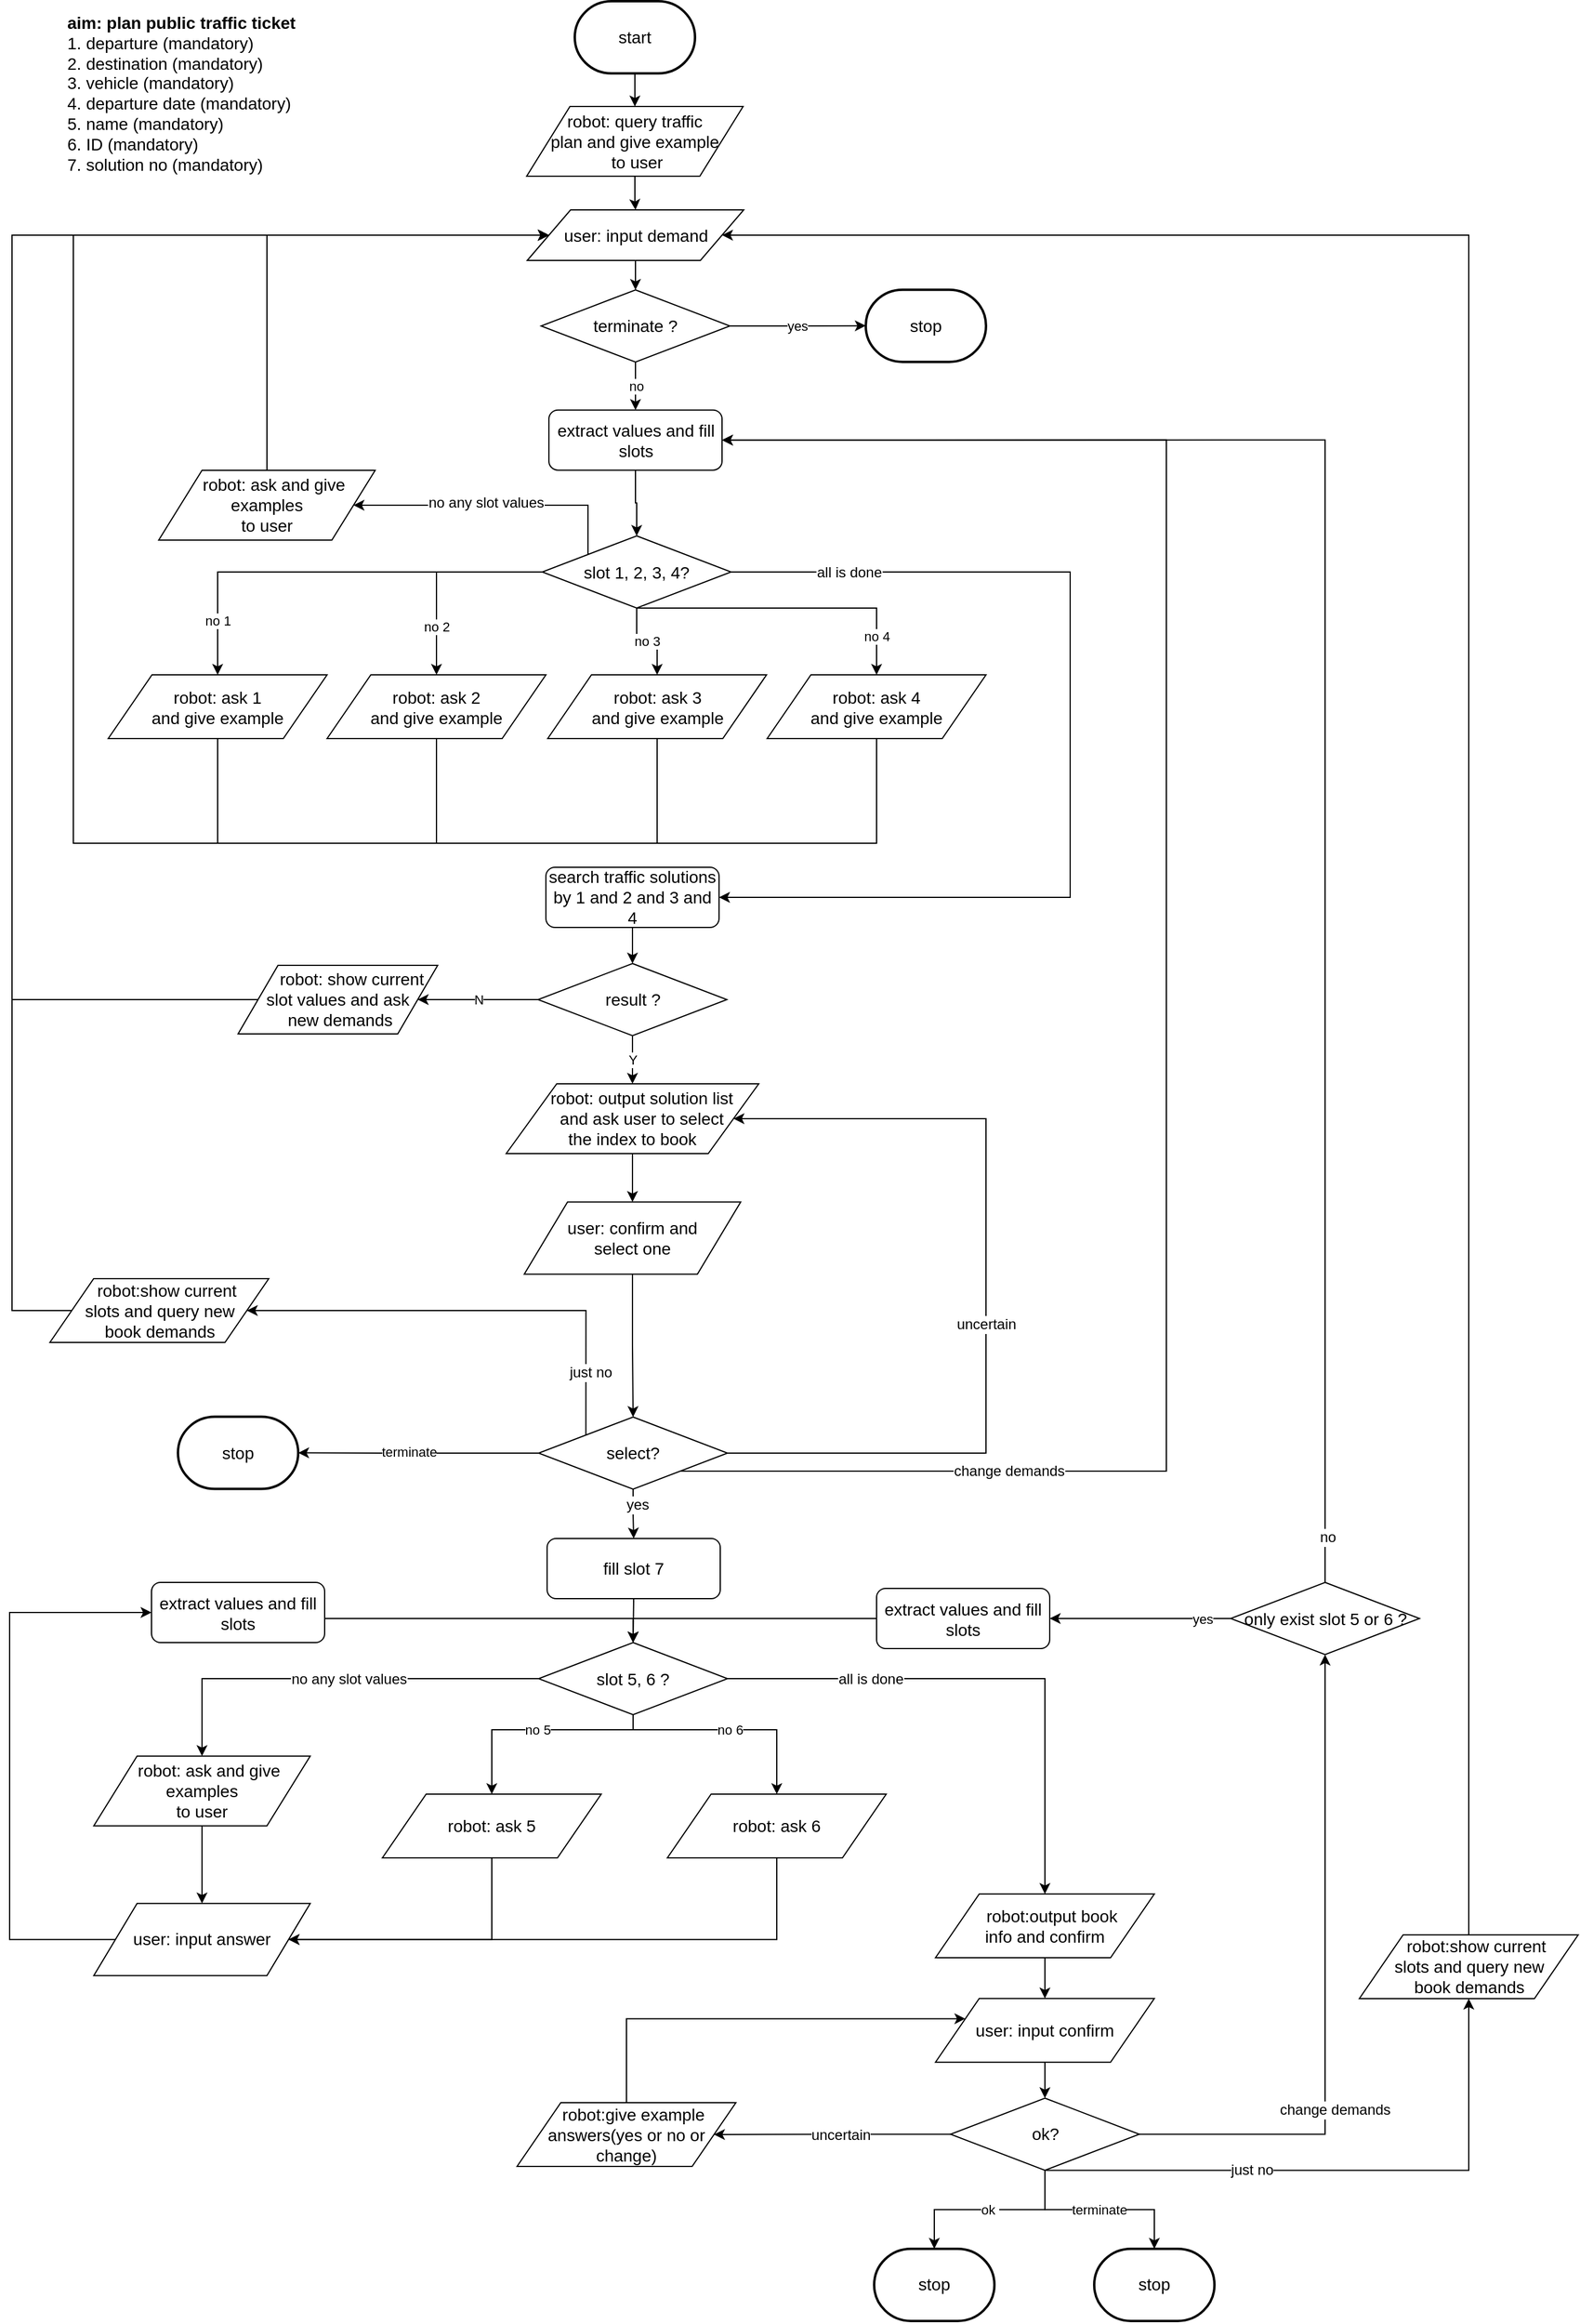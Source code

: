 <mxfile version="12.2.6" type="github" pages="1">
  <diagram id="6r8ebwQPKGLBiBFQONnZ" name="Page-1">
    <mxGraphModel dx="904" dy="1369" grid="1" gridSize="10" guides="1" tooltips="1" connect="1" arrows="1" fold="1" page="1" pageScale="1" pageWidth="1169" pageHeight="827" math="0" shadow="0">
      <root>
        <mxCell id="0"/>
        <mxCell id="1" parent="0"/>
        <mxCell id="vndDen_A82_FgcWnEU_Y-4" value="" style="edgeStyle=orthogonalEdgeStyle;rounded=0;orthogonalLoop=1;jettySize=auto;html=1;" parent="1" source="vndDen_A82_FgcWnEU_Y-1" target="vndDen_A82_FgcWnEU_Y-3" edge="1">
          <mxGeometry relative="1" as="geometry"/>
        </mxCell>
        <mxCell id="vndDen_A82_FgcWnEU_Y-1" value="&lt;span style=&quot;font-size: 14px&quot;&gt;start&lt;/span&gt;" style="strokeWidth=2;html=1;shape=mxgraph.flowchart.terminator;whiteSpace=wrap;" parent="1" vertex="1">
          <mxGeometry x="588" y="-99.981" width="100" height="60" as="geometry"/>
        </mxCell>
        <mxCell id="vndDen_A82_FgcWnEU_Y-2" value="&lt;font style=&quot;font-size: 14px&quot;&gt;&lt;b&gt;aim: plan public traffic ticket&lt;/b&gt;&lt;br&gt;1. departure (mandatory)&lt;br&gt;2. destination (mandatory)&lt;br&gt;3. vehicle (mandatory)&lt;br&gt;4. departure date (mandatory)&lt;br&gt;5. name (mandatory)&lt;br&gt;6. ID (mandatory)&lt;br&gt;7. solution no&amp;nbsp;(mandatory)&lt;br&gt;&lt;br&gt;&lt;/font&gt;" style="text;html=1;strokeColor=none;fillColor=none;align=left;verticalAlign=middle;whiteSpace=wrap;rounded=0;" parent="1" vertex="1">
          <mxGeometry x="164" y="-70" width="270" height="110" as="geometry"/>
        </mxCell>
        <mxCell id="vndDen_A82_FgcWnEU_Y-6" value="" style="edgeStyle=orthogonalEdgeStyle;rounded=0;orthogonalLoop=1;jettySize=auto;html=1;" parent="1" source="vndDen_A82_FgcWnEU_Y-3" target="vndDen_A82_FgcWnEU_Y-5" edge="1">
          <mxGeometry relative="1" as="geometry"/>
        </mxCell>
        <mxCell id="vndDen_A82_FgcWnEU_Y-3" value="&lt;span style=&quot;font-size: 14px ; white-space: normal&quot;&gt;robot: query traffic &lt;br&gt;plan and give example&lt;br&gt;&amp;nbsp;to user&lt;br&gt;&lt;/span&gt;" style="shape=parallelogram;perimeter=parallelogramPerimeter;whiteSpace=wrap;html=1;" parent="1" vertex="1">
          <mxGeometry x="548" y="-12.5" width="180" height="58" as="geometry"/>
        </mxCell>
        <mxCell id="f19TXx5zY4OCxn9IoFhB-2" style="edgeStyle=orthogonalEdgeStyle;rounded=0;orthogonalLoop=1;jettySize=auto;html=1;exitX=0.5;exitY=1;exitDx=0;exitDy=0;entryX=0.5;entryY=0;entryDx=0;entryDy=0;" parent="1" source="vndDen_A82_FgcWnEU_Y-5" target="f19TXx5zY4OCxn9IoFhB-1" edge="1">
          <mxGeometry relative="1" as="geometry"/>
        </mxCell>
        <mxCell id="vndDen_A82_FgcWnEU_Y-5" value="&lt;span style=&quot;font-size: 14px ; white-space: normal&quot;&gt;user: input demand&lt;/span&gt;" style="shape=parallelogram;perimeter=parallelogramPerimeter;whiteSpace=wrap;html=1;" parent="1" vertex="1">
          <mxGeometry x="548.5" y="73.5" width="180" height="42" as="geometry"/>
        </mxCell>
        <mxCell id="vndDen_A82_FgcWnEU_Y-10" value="no 1" style="edgeStyle=orthogonalEdgeStyle;rounded=0;orthogonalLoop=1;jettySize=auto;html=1;" parent="1" source="vndDen_A82_FgcWnEU_Y-7" target="vndDen_A82_FgcWnEU_Y-9" edge="1">
          <mxGeometry x="0.745" relative="1" as="geometry">
            <mxPoint as="offset"/>
          </mxGeometry>
        </mxCell>
        <mxCell id="f19TXx5zY4OCxn9IoFhB-6" value="no 2" style="edgeStyle=orthogonalEdgeStyle;rounded=0;orthogonalLoop=1;jettySize=auto;html=1;exitX=0;exitY=0.5;exitDx=0;exitDy=0;" parent="1" source="vndDen_A82_FgcWnEU_Y-7" target="vndDen_A82_FgcWnEU_Y-17" edge="1">
          <mxGeometry x="0.539" relative="1" as="geometry">
            <mxPoint as="offset"/>
          </mxGeometry>
        </mxCell>
        <mxCell id="f19TXx5zY4OCxn9IoFhB-7" value="no 3" style="edgeStyle=orthogonalEdgeStyle;rounded=0;orthogonalLoop=1;jettySize=auto;html=1;exitX=0.5;exitY=1;exitDx=0;exitDy=0;" parent="1" source="vndDen_A82_FgcWnEU_Y-7" target="vndDen_A82_FgcWnEU_Y-24" edge="1">
          <mxGeometry relative="1" as="geometry"/>
        </mxCell>
        <mxCell id="f19TXx5zY4OCxn9IoFhB-8" value="no 4" style="edgeStyle=orthogonalEdgeStyle;rounded=0;orthogonalLoop=1;jettySize=auto;html=1;exitX=0.5;exitY=1;exitDx=0;exitDy=0;entryX=0.5;entryY=0;entryDx=0;entryDy=0;" parent="1" source="vndDen_A82_FgcWnEU_Y-7" target="vndDen_A82_FgcWnEU_Y-29" edge="1">
          <mxGeometry x="0.747" relative="1" as="geometry">
            <Array as="points">
              <mxPoint x="839" y="404"/>
            </Array>
            <mxPoint as="offset"/>
          </mxGeometry>
        </mxCell>
        <mxCell id="f19TXx5zY4OCxn9IoFhB-14" style="edgeStyle=orthogonalEdgeStyle;rounded=0;orthogonalLoop=1;jettySize=auto;html=1;exitX=0;exitY=0;exitDx=0;exitDy=0;entryX=1;entryY=0.5;entryDx=0;entryDy=0;" parent="1" source="vndDen_A82_FgcWnEU_Y-7" target="f19TXx5zY4OCxn9IoFhB-13" edge="1">
          <mxGeometry relative="1" as="geometry">
            <Array as="points">
              <mxPoint x="599" y="319"/>
            </Array>
          </mxGeometry>
        </mxCell>
        <mxCell id="f19TXx5zY4OCxn9IoFhB-15" value="no any slot values" style="text;html=1;resizable=0;points=[];align=center;verticalAlign=middle;labelBackgroundColor=#ffffff;" parent="f19TXx5zY4OCxn9IoFhB-14" vertex="1" connectable="0">
          <mxGeometry x="0.077" y="-2" relative="1" as="geometry">
            <mxPoint as="offset"/>
          </mxGeometry>
        </mxCell>
        <mxCell id="f19TXx5zY4OCxn9IoFhB-17" style="edgeStyle=orthogonalEdgeStyle;rounded=0;orthogonalLoop=1;jettySize=auto;html=1;exitX=1;exitY=0.5;exitDx=0;exitDy=0;entryX=1;entryY=0.5;entryDx=0;entryDy=0;" parent="1" source="vndDen_A82_FgcWnEU_Y-7" target="n2Iilo3OYamWraCBPrWy-1" edge="1">
          <mxGeometry relative="1" as="geometry">
            <Array as="points">
              <mxPoint x="1000" y="375"/>
              <mxPoint x="1000" y="645"/>
            </Array>
            <mxPoint x="550" y="690" as="targetPoint"/>
          </mxGeometry>
        </mxCell>
        <mxCell id="f19TXx5zY4OCxn9IoFhB-18" value="all is done" style="text;html=1;resizable=0;points=[];align=center;verticalAlign=middle;labelBackgroundColor=#ffffff;" parent="f19TXx5zY4OCxn9IoFhB-17" vertex="1" connectable="0">
          <mxGeometry x="-0.768" relative="1" as="geometry">
            <mxPoint as="offset"/>
          </mxGeometry>
        </mxCell>
        <mxCell id="vndDen_A82_FgcWnEU_Y-7" value="&lt;font style=&quot;font-size: 14px&quot;&gt;slot 1, 2, 3, 4?&lt;br&gt;&lt;/font&gt;" style="rhombus;whiteSpace=wrap;html=1;" parent="1" vertex="1">
          <mxGeometry x="561" y="344.5" width="157" height="60" as="geometry"/>
        </mxCell>
        <mxCell id="f19TXx5zY4OCxn9IoFhB-10" style="edgeStyle=orthogonalEdgeStyle;rounded=0;orthogonalLoop=1;jettySize=auto;html=1;exitX=0.5;exitY=1;exitDx=0;exitDy=0;entryX=0;entryY=0.5;entryDx=0;entryDy=0;" parent="1" source="vndDen_A82_FgcWnEU_Y-9" target="vndDen_A82_FgcWnEU_Y-5" edge="1">
          <mxGeometry relative="1" as="geometry">
            <Array as="points">
              <mxPoint x="291" y="600"/>
              <mxPoint x="171" y="600"/>
              <mxPoint x="171" y="95"/>
            </Array>
          </mxGeometry>
        </mxCell>
        <mxCell id="vndDen_A82_FgcWnEU_Y-9" value="&lt;font style=&quot;font-size: 14px&quot;&gt;robot: ask 1&lt;br&gt;and give example&lt;br&gt;&lt;/font&gt;" style="shape=parallelogram;perimeter=parallelogramPerimeter;whiteSpace=wrap;html=1;" parent="1" vertex="1">
          <mxGeometry x="200" y="460" width="182" height="53" as="geometry"/>
        </mxCell>
        <mxCell id="f19TXx5zY4OCxn9IoFhB-11" style="edgeStyle=orthogonalEdgeStyle;rounded=0;orthogonalLoop=1;jettySize=auto;html=1;exitX=0.5;exitY=1;exitDx=0;exitDy=0;entryX=0;entryY=0.5;entryDx=0;entryDy=0;" parent="1" source="vndDen_A82_FgcWnEU_Y-17" target="vndDen_A82_FgcWnEU_Y-5" edge="1">
          <mxGeometry relative="1" as="geometry">
            <Array as="points">
              <mxPoint x="473" y="600"/>
              <mxPoint x="171" y="600"/>
              <mxPoint x="171" y="95"/>
            </Array>
          </mxGeometry>
        </mxCell>
        <mxCell id="vndDen_A82_FgcWnEU_Y-17" value="&lt;font style=&quot;font-size: 14px&quot;&gt;robot: ask 2&lt;br&gt;and give example&lt;br&gt;&lt;/font&gt;" style="shape=parallelogram;perimeter=parallelogramPerimeter;whiteSpace=wrap;html=1;" parent="1" vertex="1">
          <mxGeometry x="382" y="460" width="182" height="53" as="geometry"/>
        </mxCell>
        <mxCell id="f19TXx5zY4OCxn9IoFhB-12" style="edgeStyle=orthogonalEdgeStyle;rounded=0;orthogonalLoop=1;jettySize=auto;html=1;exitX=0.5;exitY=1;exitDx=0;exitDy=0;entryX=0;entryY=0.5;entryDx=0;entryDy=0;" parent="1" source="vndDen_A82_FgcWnEU_Y-24" target="vndDen_A82_FgcWnEU_Y-5" edge="1">
          <mxGeometry relative="1" as="geometry">
            <Array as="points">
              <mxPoint x="656" y="600"/>
              <mxPoint x="171" y="600"/>
              <mxPoint x="171" y="95"/>
            </Array>
          </mxGeometry>
        </mxCell>
        <mxCell id="vndDen_A82_FgcWnEU_Y-24" value="&lt;font style=&quot;font-size: 14px&quot;&gt;robot: ask 3&lt;br&gt;and give example&lt;br&gt;&lt;/font&gt;" style="shape=parallelogram;perimeter=parallelogramPerimeter;whiteSpace=wrap;html=1;" parent="1" vertex="1">
          <mxGeometry x="565.5" y="460" width="182" height="53" as="geometry"/>
        </mxCell>
        <mxCell id="f19TXx5zY4OCxn9IoFhB-9" style="edgeStyle=orthogonalEdgeStyle;rounded=0;orthogonalLoop=1;jettySize=auto;html=1;exitX=0.5;exitY=1;exitDx=0;exitDy=0;entryX=0;entryY=0.5;entryDx=0;entryDy=0;" parent="1" source="vndDen_A82_FgcWnEU_Y-29" target="vndDen_A82_FgcWnEU_Y-5" edge="1">
          <mxGeometry relative="1" as="geometry">
            <mxPoint x="540" y="600" as="targetPoint"/>
            <Array as="points">
              <mxPoint x="839" y="600"/>
              <mxPoint x="171" y="600"/>
              <mxPoint x="171" y="95"/>
            </Array>
          </mxGeometry>
        </mxCell>
        <mxCell id="vndDen_A82_FgcWnEU_Y-29" value="&lt;font style=&quot;font-size: 14px&quot;&gt;robot: ask 4&lt;br&gt;and give example&lt;br&gt;&lt;/font&gt;" style="shape=parallelogram;perimeter=parallelogramPerimeter;whiteSpace=wrap;html=1;" parent="1" vertex="1">
          <mxGeometry x="748" y="460" width="182" height="53" as="geometry"/>
        </mxCell>
        <mxCell id="vndDen_A82_FgcWnEU_Y-39" value="" style="edgeStyle=orthogonalEdgeStyle;rounded=0;orthogonalLoop=1;jettySize=auto;html=1;" parent="1" source="vndDen_A82_FgcWnEU_Y-32" target="vndDen_A82_FgcWnEU_Y-37" edge="1">
          <mxGeometry relative="1" as="geometry"/>
        </mxCell>
        <mxCell id="vndDen_A82_FgcWnEU_Y-32" value="&lt;span style=&quot;font-size: 14px ; white-space: normal&quot;&gt;&amp;nbsp; &amp;nbsp; &amp;nbsp;robot:&amp;nbsp;&lt;/span&gt;&lt;span style=&quot;font-size: 14px&quot;&gt;output solution list&amp;nbsp;&lt;/span&gt;&lt;br style=&quot;font-size: 14px&quot;&gt;&lt;span style=&quot;font-size: 14px&quot;&gt;&amp;nbsp; &amp;nbsp; and ask user to&lt;/span&gt;&lt;span style=&quot;font-size: 14px ; white-space: normal&quot;&gt;&amp;nbsp;select &lt;br&gt;the index to book&lt;br&gt;&lt;/span&gt;" style="shape=parallelogram;perimeter=parallelogramPerimeter;whiteSpace=wrap;html=1;" parent="1" vertex="1">
          <mxGeometry x="531" y="800" width="210" height="58" as="geometry"/>
        </mxCell>
        <mxCell id="vndDen_A82_FgcWnEU_Y-41" value="" style="edgeStyle=orthogonalEdgeStyle;rounded=0;orthogonalLoop=1;jettySize=auto;html=1;" parent="1" source="vndDen_A82_FgcWnEU_Y-37" target="vndDen_A82_FgcWnEU_Y-40" edge="1">
          <mxGeometry relative="1" as="geometry"/>
        </mxCell>
        <mxCell id="vndDen_A82_FgcWnEU_Y-37" value="&lt;span style=&quot;font-size: 14px ; white-space: normal&quot;&gt;user: confirm and &lt;br&gt;select one&lt;/span&gt;" style="shape=parallelogram;perimeter=parallelogramPerimeter;whiteSpace=wrap;html=1;" parent="1" vertex="1">
          <mxGeometry x="546" y="898.235" width="180" height="60" as="geometry"/>
        </mxCell>
        <mxCell id="vndDen_A82_FgcWnEU_Y-44" value="" style="edgeStyle=orthogonalEdgeStyle;rounded=0;orthogonalLoop=1;jettySize=auto;html=1;" parent="1" source="vndDen_A82_FgcWnEU_Y-40" target="ZlfuMa2-yeJI-Y9UWcC_-1" edge="1">
          <mxGeometry relative="1" as="geometry"/>
        </mxCell>
        <mxCell id="f19TXx5zY4OCxn9IoFhB-20" style="edgeStyle=orthogonalEdgeStyle;rounded=0;orthogonalLoop=1;jettySize=auto;html=1;exitX=0.955;exitY=0.5;exitDx=0;exitDy=0;entryX=1;entryY=0.5;entryDx=0;entryDy=0;exitPerimeter=0;" parent="1" source="vndDen_A82_FgcWnEU_Y-40" target="vndDen_A82_FgcWnEU_Y-32" edge="1">
          <mxGeometry relative="1" as="geometry">
            <mxPoint x="908.941" y="954.529" as="targetPoint"/>
            <Array as="points">
              <mxPoint x="930" y="1107"/>
              <mxPoint x="930" y="829"/>
            </Array>
          </mxGeometry>
        </mxCell>
        <mxCell id="f19TXx5zY4OCxn9IoFhB-21" value="uncertain" style="text;html=1;resizable=0;points=[];align=center;verticalAlign=middle;labelBackgroundColor=#ffffff;" parent="f19TXx5zY4OCxn9IoFhB-20" vertex="1" connectable="0">
          <mxGeometry x="-0.338" relative="1" as="geometry">
            <mxPoint y="-94.5" as="offset"/>
          </mxGeometry>
        </mxCell>
        <mxCell id="vndDen_A82_FgcWnEU_Y-40" value="&lt;font style=&quot;font-size: 14px&quot;&gt;select?&lt;br&gt;&lt;/font&gt;" style="rhombus;whiteSpace=wrap;html=1;" parent="1" vertex="1">
          <mxGeometry x="558" y="1077" width="157" height="60" as="geometry"/>
        </mxCell>
        <mxCell id="f19TXx5zY4OCxn9IoFhB-35" style="edgeStyle=orthogonalEdgeStyle;rounded=0;orthogonalLoop=1;jettySize=auto;html=1;exitX=0.5;exitY=1;exitDx=0;exitDy=0;entryX=1;entryY=0.5;entryDx=0;entryDy=0;" parent="1" source="vndDen_A82_FgcWnEU_Y-42" target="vndDen_A82_FgcWnEU_Y-50" edge="1">
          <mxGeometry relative="1" as="geometry">
            <Array as="points">
              <mxPoint x="519" y="1512"/>
            </Array>
          </mxGeometry>
        </mxCell>
        <mxCell id="vndDen_A82_FgcWnEU_Y-42" value="&lt;font style=&quot;font-size: 14px&quot;&gt;robot: ask 5&lt;/font&gt;" style="shape=parallelogram;perimeter=parallelogramPerimeter;whiteSpace=wrap;html=1;" parent="1" vertex="1">
          <mxGeometry x="428" y="1390.5" width="182" height="53" as="geometry"/>
        </mxCell>
        <mxCell id="vndDen_A82_FgcWnEU_Y-45" value="no 5" style="edgeStyle=orthogonalEdgeStyle;rounded=0;orthogonalLoop=1;jettySize=auto;html=1;exitX=0.5;exitY=1;exitDx=0;exitDy=0;entryX=0.5;entryY=0;entryDx=0;entryDy=0;" parent="1" source="vndDen_A82_FgcWnEU_Y-43" target="vndDen_A82_FgcWnEU_Y-42" edge="1">
          <mxGeometry relative="1" as="geometry">
            <Array as="points">
              <mxPoint x="636" y="1337"/>
              <mxPoint x="519" y="1337"/>
            </Array>
          </mxGeometry>
        </mxCell>
        <mxCell id="f19TXx5zY4OCxn9IoFhB-37" style="edgeStyle=orthogonalEdgeStyle;rounded=0;orthogonalLoop=1;jettySize=auto;html=1;exitX=0;exitY=0.5;exitDx=0;exitDy=0;entryX=0.5;entryY=0;entryDx=0;entryDy=0;" parent="1" source="vndDen_A82_FgcWnEU_Y-43" target="f19TXx5zY4OCxn9IoFhB-36" edge="1">
          <mxGeometry relative="1" as="geometry"/>
        </mxCell>
        <mxCell id="f19TXx5zY4OCxn9IoFhB-39" value="no any slot values" style="text;html=1;resizable=0;points=[];align=center;verticalAlign=middle;labelBackgroundColor=#ffffff;" parent="f19TXx5zY4OCxn9IoFhB-37" vertex="1" connectable="0">
          <mxGeometry x="-0.083" relative="1" as="geometry">
            <mxPoint as="offset"/>
          </mxGeometry>
        </mxCell>
        <mxCell id="f19TXx5zY4OCxn9IoFhB-41" style="edgeStyle=orthogonalEdgeStyle;rounded=0;orthogonalLoop=1;jettySize=auto;html=1;exitX=1;exitY=0.5;exitDx=0;exitDy=0;entryX=0.5;entryY=0;entryDx=0;entryDy=0;" parent="1" source="vndDen_A82_FgcWnEU_Y-43" target="vndDen_A82_FgcWnEU_Y-54" edge="1">
          <mxGeometry relative="1" as="geometry">
            <mxPoint x="978.714" y="1391.143" as="targetPoint"/>
          </mxGeometry>
        </mxCell>
        <mxCell id="f19TXx5zY4OCxn9IoFhB-42" value="all is done" style="text;html=1;resizable=0;points=[];align=center;verticalAlign=middle;labelBackgroundColor=#ffffff;" parent="f19TXx5zY4OCxn9IoFhB-41" vertex="1" connectable="0">
          <mxGeometry x="-0.464" relative="1" as="geometry">
            <mxPoint as="offset"/>
          </mxGeometry>
        </mxCell>
        <mxCell id="vndDen_A82_FgcWnEU_Y-43" value="&lt;font style=&quot;font-size: 14px&quot;&gt;slot 5, 6 ?&lt;br&gt;&lt;/font&gt;" style="rhombus;whiteSpace=wrap;html=1;" parent="1" vertex="1">
          <mxGeometry x="558" y="1264.5" width="157" height="60" as="geometry"/>
        </mxCell>
        <mxCell id="vndDen_A82_FgcWnEU_Y-49" value="no 6" style="edgeStyle=orthogonalEdgeStyle;rounded=0;orthogonalLoop=1;jettySize=auto;html=1;exitX=0.5;exitY=1;exitDx=0;exitDy=0;entryX=0.5;entryY=0;entryDx=0;entryDy=0;" parent="1" source="vndDen_A82_FgcWnEU_Y-43" target="vndDen_A82_FgcWnEU_Y-48" edge="1">
          <mxGeometry relative="1" as="geometry">
            <mxPoint x="559.308" y="1411" as="sourcePoint"/>
            <Array as="points">
              <mxPoint x="636" y="1324"/>
              <mxPoint x="636" y="1337"/>
              <mxPoint x="756" y="1337"/>
            </Array>
          </mxGeometry>
        </mxCell>
        <mxCell id="f19TXx5zY4OCxn9IoFhB-34" style="edgeStyle=orthogonalEdgeStyle;rounded=0;orthogonalLoop=1;jettySize=auto;html=1;exitX=0.5;exitY=1;exitDx=0;exitDy=0;entryX=1;entryY=0.5;entryDx=0;entryDy=0;" parent="1" source="vndDen_A82_FgcWnEU_Y-48" target="vndDen_A82_FgcWnEU_Y-50" edge="1">
          <mxGeometry relative="1" as="geometry">
            <Array as="points">
              <mxPoint x="756" y="1512"/>
            </Array>
          </mxGeometry>
        </mxCell>
        <mxCell id="vndDen_A82_FgcWnEU_Y-48" value="&lt;font style=&quot;font-size: 14px&quot;&gt;robot: ask 6&lt;/font&gt;" style="shape=parallelogram;perimeter=parallelogramPerimeter;whiteSpace=wrap;html=1;" parent="1" vertex="1">
          <mxGeometry x="665" y="1390.5" width="182" height="53" as="geometry"/>
        </mxCell>
        <mxCell id="vndDen_A82_FgcWnEU_Y-53" style="edgeStyle=orthogonalEdgeStyle;rounded=0;orthogonalLoop=1;jettySize=auto;html=1;exitX=0;exitY=0.5;exitDx=0;exitDy=0;entryX=0.5;entryY=0;entryDx=0;entryDy=0;" parent="1" source="vndDen_A82_FgcWnEU_Y-84" target="vndDen_A82_FgcWnEU_Y-43" edge="1">
          <mxGeometry relative="1" as="geometry">
            <Array as="points">
              <mxPoint x="636" y="1244.5"/>
            </Array>
          </mxGeometry>
        </mxCell>
        <mxCell id="vndDen_A82_FgcWnEU_Y-50" value="&lt;span style=&quot;font-size: 14px ; white-space: normal&quot;&gt;user: input answer&lt;/span&gt;" style="shape=parallelogram;perimeter=parallelogramPerimeter;whiteSpace=wrap;html=1;" parent="1" vertex="1">
          <mxGeometry x="188" y="1481.371" width="180" height="60" as="geometry"/>
        </mxCell>
        <mxCell id="vndDen_A82_FgcWnEU_Y-57" value="" style="edgeStyle=orthogonalEdgeStyle;rounded=0;orthogonalLoop=1;jettySize=auto;html=1;" parent="1" source="vndDen_A82_FgcWnEU_Y-54" target="vndDen_A82_FgcWnEU_Y-56" edge="1">
          <mxGeometry relative="1" as="geometry"/>
        </mxCell>
        <mxCell id="vndDen_A82_FgcWnEU_Y-54" value="&lt;span style=&quot;font-size: 14px&quot;&gt;&amp;nbsp; &amp;nbsp;robot:output book&lt;br&gt;info and confirm&lt;/span&gt;" style="shape=parallelogram;perimeter=parallelogramPerimeter;whiteSpace=wrap;html=1;" parent="1" vertex="1">
          <mxGeometry x="888" y="1473.486" width="182" height="53" as="geometry"/>
        </mxCell>
        <mxCell id="vndDen_A82_FgcWnEU_Y-59" value="" style="edgeStyle=orthogonalEdgeStyle;rounded=0;orthogonalLoop=1;jettySize=auto;html=1;" parent="1" source="vndDen_A82_FgcWnEU_Y-56" target="vndDen_A82_FgcWnEU_Y-58" edge="1">
          <mxGeometry relative="1" as="geometry"/>
        </mxCell>
        <mxCell id="vndDen_A82_FgcWnEU_Y-56" value="&lt;span style=&quot;font-size: 14px&quot;&gt;user: input confirm&lt;/span&gt;" style="shape=parallelogram;perimeter=parallelogramPerimeter;whiteSpace=wrap;html=1;" parent="1" vertex="1">
          <mxGeometry x="888" y="1560.371" width="182" height="53" as="geometry"/>
        </mxCell>
        <mxCell id="vndDen_A82_FgcWnEU_Y-61" value="ok&amp;nbsp;" style="edgeStyle=orthogonalEdgeStyle;rounded=0;orthogonalLoop=1;jettySize=auto;html=1;" parent="1" source="vndDen_A82_FgcWnEU_Y-58" target="vndDen_A82_FgcWnEU_Y-60" edge="1">
          <mxGeometry relative="1" as="geometry"/>
        </mxCell>
        <mxCell id="vndDen_A82_FgcWnEU_Y-74" style="edgeStyle=orthogonalEdgeStyle;rounded=0;orthogonalLoop=1;jettySize=auto;html=1;exitX=0.5;exitY=1;exitDx=0;exitDy=0;entryX=0.5;entryY=1;entryDx=0;entryDy=0;" parent="1" source="vndDen_A82_FgcWnEU_Y-58" target="n2Iilo3OYamWraCBPrWy-5" edge="1">
          <mxGeometry relative="1" as="geometry">
            <Array as="points">
              <mxPoint x="1331.5" y="1703"/>
            </Array>
          </mxGeometry>
        </mxCell>
        <mxCell id="vndDen_A82_FgcWnEU_Y-77" value="just no" style="text;html=1;resizable=0;points=[];align=center;verticalAlign=middle;labelBackgroundColor=#ffffff;" parent="vndDen_A82_FgcWnEU_Y-74" vertex="1" connectable="0">
          <mxGeometry x="-0.843" y="-4" relative="1" as="geometry">
            <mxPoint x="133" y="-4" as="offset"/>
          </mxGeometry>
        </mxCell>
        <mxCell id="vndDen_A82_FgcWnEU_Y-75" style="edgeStyle=orthogonalEdgeStyle;rounded=0;orthogonalLoop=1;jettySize=auto;html=1;exitX=1;exitY=0.5;exitDx=0;exitDy=0;entryX=0.5;entryY=1;entryDx=0;entryDy=0;" parent="1" source="vndDen_A82_FgcWnEU_Y-58" target="8qUp4hz3IpJ9676Ca-v3-3" edge="1">
          <mxGeometry relative="1" as="geometry">
            <Array as="points">
              <mxPoint x="1212" y="1673"/>
            </Array>
            <mxPoint x="1212.471" y="1391" as="targetPoint"/>
          </mxGeometry>
        </mxCell>
        <mxCell id="vndDen_A82_FgcWnEU_Y-76" value="change demands" style="text;html=1;resizable=0;points=[];align=center;verticalAlign=middle;labelBackgroundColor=#ffffff;" parent="vndDen_A82_FgcWnEU_Y-75" vertex="1" connectable="0">
          <mxGeometry x="-0.874" y="4" relative="1" as="geometry">
            <mxPoint x="127.5" y="-16" as="offset"/>
          </mxGeometry>
        </mxCell>
        <mxCell id="f19TXx5zY4OCxn9IoFhB-44" value="terminate" style="edgeStyle=orthogonalEdgeStyle;rounded=0;orthogonalLoop=1;jettySize=auto;html=1;exitX=0.5;exitY=1;exitDx=0;exitDy=0;entryX=0.5;entryY=0;entryDx=0;entryDy=0;entryPerimeter=0;" parent="1" source="vndDen_A82_FgcWnEU_Y-58" target="f19TXx5zY4OCxn9IoFhB-43" edge="1">
          <mxGeometry relative="1" as="geometry"/>
        </mxCell>
        <mxCell id="f19TXx5zY4OCxn9IoFhB-46" style="edgeStyle=orthogonalEdgeStyle;rounded=0;orthogonalLoop=1;jettySize=auto;html=1;exitX=0;exitY=0.5;exitDx=0;exitDy=0;entryX=1;entryY=0.5;entryDx=0;entryDy=0;" parent="1" source="vndDen_A82_FgcWnEU_Y-58" target="f19TXx5zY4OCxn9IoFhB-45" edge="1">
          <mxGeometry relative="1" as="geometry"/>
        </mxCell>
        <mxCell id="f19TXx5zY4OCxn9IoFhB-48" value="uncertain" style="text;html=1;resizable=0;points=[];align=center;verticalAlign=middle;labelBackgroundColor=#ffffff;" parent="f19TXx5zY4OCxn9IoFhB-46" vertex="1" connectable="0">
          <mxGeometry x="0.175" y="1" relative="1" as="geometry">
            <mxPoint x="23" y="-1" as="offset"/>
          </mxGeometry>
        </mxCell>
        <mxCell id="vndDen_A82_FgcWnEU_Y-58" value="&lt;font style=&quot;font-size: 14px&quot;&gt;ok?&lt;br&gt;&lt;/font&gt;" style="rhombus;whiteSpace=wrap;html=1;" parent="1" vertex="1">
          <mxGeometry x="900.5" y="1643.229" width="157" height="60" as="geometry"/>
        </mxCell>
        <mxCell id="vndDen_A82_FgcWnEU_Y-60" value="&lt;font style=&quot;font-size: 14px&quot;&gt;stop&lt;/font&gt;" style="strokeWidth=2;html=1;shape=mxgraph.flowchart.terminator;whiteSpace=wrap;" parent="1" vertex="1">
          <mxGeometry x="837" y="1768.486" width="100" height="60" as="geometry"/>
        </mxCell>
        <mxCell id="vndDen_A82_FgcWnEU_Y-70" style="edgeStyle=orthogonalEdgeStyle;rounded=0;orthogonalLoop=1;jettySize=auto;html=1;entryX=1;entryY=0.5;entryDx=0;entryDy=0;exitX=1;exitY=1;exitDx=0;exitDy=0;" parent="1" source="vndDen_A82_FgcWnEU_Y-40" target="vndDen_A82_FgcWnEU_Y-86" edge="1">
          <mxGeometry relative="1" as="geometry">
            <mxPoint x="62.571" y="958.286" as="sourcePoint"/>
            <Array as="points">
              <mxPoint x="1080" y="1122"/>
              <mxPoint x="1080" y="265"/>
            </Array>
          </mxGeometry>
        </mxCell>
        <mxCell id="vndDen_A82_FgcWnEU_Y-71" value="change demands" style="text;html=1;resizable=0;points=[];align=center;verticalAlign=middle;labelBackgroundColor=#ffffff;" parent="vndDen_A82_FgcWnEU_Y-70" vertex="1" connectable="0">
          <mxGeometry x="-0.951" relative="1" as="geometry">
            <mxPoint x="232.5" as="offset"/>
          </mxGeometry>
        </mxCell>
        <mxCell id="n2Iilo3OYamWraCBPrWy-10" value="yes" style="text;html=1;resizable=0;points=[];align=center;verticalAlign=middle;labelBackgroundColor=#ffffff;" parent="vndDen_A82_FgcWnEU_Y-70" vertex="1" connectable="0">
          <mxGeometry x="-0.981" y="-5" relative="1" as="geometry">
            <mxPoint x="-51.5" y="23" as="offset"/>
          </mxGeometry>
        </mxCell>
        <mxCell id="vndDen_A82_FgcWnEU_Y-72" style="edgeStyle=orthogonalEdgeStyle;rounded=0;orthogonalLoop=1;jettySize=auto;html=1;exitX=0;exitY=0;exitDx=0;exitDy=0;entryX=1;entryY=0.5;entryDx=0;entryDy=0;" parent="1" source="vndDen_A82_FgcWnEU_Y-40" target="n2Iilo3OYamWraCBPrWy-7" edge="1">
          <mxGeometry relative="1" as="geometry">
            <Array as="points">
              <mxPoint x="597.5" y="988"/>
            </Array>
            <mxPoint x="-15.5" y="896.286" as="sourcePoint"/>
          </mxGeometry>
        </mxCell>
        <mxCell id="vndDen_A82_FgcWnEU_Y-73" value="just no" style="text;html=1;resizable=0;points=[];align=center;verticalAlign=middle;labelBackgroundColor=#ffffff;" parent="vndDen_A82_FgcWnEU_Y-72" vertex="1" connectable="0">
          <mxGeometry x="-0.866" y="1" relative="1" as="geometry">
            <mxPoint x="4" y="-26.5" as="offset"/>
          </mxGeometry>
        </mxCell>
        <mxCell id="f19TXx5zY4OCxn9IoFhB-25" value="terminate" style="edgeStyle=orthogonalEdgeStyle;rounded=0;orthogonalLoop=1;jettySize=auto;html=1;exitX=0;exitY=0.5;exitDx=0;exitDy=0;entryX=1;entryY=0.5;entryDx=0;entryDy=0;entryPerimeter=0;" parent="1" source="vndDen_A82_FgcWnEU_Y-40" target="f19TXx5zY4OCxn9IoFhB-24" edge="1">
          <mxGeometry x="0.28" y="-20" relative="1" as="geometry">
            <Array as="points">
              <mxPoint x="430" y="1107"/>
              <mxPoint x="430" y="1107"/>
            </Array>
            <mxPoint x="20" y="19" as="offset"/>
          </mxGeometry>
        </mxCell>
        <mxCell id="vndDen_A82_FgcWnEU_Y-84" value="&lt;font style=&quot;font-size: 14px&quot;&gt;extract values and fill slots&lt;/font&gt;" style="rounded=1;whiteSpace=wrap;html=1;" parent="1" vertex="1">
          <mxGeometry x="236" y="1214.5" width="144" height="50" as="geometry"/>
        </mxCell>
        <mxCell id="vndDen_A82_FgcWnEU_Y-85" style="edgeStyle=orthogonalEdgeStyle;rounded=0;orthogonalLoop=1;jettySize=auto;html=1;exitX=0;exitY=0.5;exitDx=0;exitDy=0;entryX=0;entryY=0.5;entryDx=0;entryDy=0;" parent="1" source="vndDen_A82_FgcWnEU_Y-50" target="vndDen_A82_FgcWnEU_Y-84" edge="1">
          <mxGeometry relative="1" as="geometry">
            <mxPoint x="91" y="1349.882" as="sourcePoint"/>
            <mxPoint x="109" y="1244" as="targetPoint"/>
            <Array as="points">
              <mxPoint x="206" y="1512"/>
              <mxPoint x="118" y="1512"/>
              <mxPoint x="118" y="1240"/>
            </Array>
          </mxGeometry>
        </mxCell>
        <mxCell id="vndDen_A82_FgcWnEU_Y-88" style="edgeStyle=orthogonalEdgeStyle;rounded=0;orthogonalLoop=1;jettySize=auto;html=1;exitX=0.5;exitY=1;exitDx=0;exitDy=0;entryX=0.5;entryY=0;entryDx=0;entryDy=0;" parent="1" source="vndDen_A82_FgcWnEU_Y-86" target="vndDen_A82_FgcWnEU_Y-7" edge="1">
          <mxGeometry relative="1" as="geometry"/>
        </mxCell>
        <mxCell id="vndDen_A82_FgcWnEU_Y-86" value="&lt;font style=&quot;font-size: 14px&quot;&gt;extract values and fill slots&lt;/font&gt;" style="rounded=1;whiteSpace=wrap;html=1;" parent="1" vertex="1">
          <mxGeometry x="566.5" y="239.843" width="144" height="50" as="geometry"/>
        </mxCell>
        <mxCell id="f19TXx5zY4OCxn9IoFhB-3" value="no" style="edgeStyle=orthogonalEdgeStyle;rounded=0;orthogonalLoop=1;jettySize=auto;html=1;exitX=0.5;exitY=1;exitDx=0;exitDy=0;" parent="1" source="f19TXx5zY4OCxn9IoFhB-1" target="vndDen_A82_FgcWnEU_Y-86" edge="1">
          <mxGeometry relative="1" as="geometry"/>
        </mxCell>
        <mxCell id="f19TXx5zY4OCxn9IoFhB-5" value="yes" style="edgeStyle=orthogonalEdgeStyle;rounded=0;orthogonalLoop=1;jettySize=auto;html=1;exitX=1;exitY=0.5;exitDx=0;exitDy=0;" parent="1" source="f19TXx5zY4OCxn9IoFhB-1" target="f19TXx5zY4OCxn9IoFhB-4" edge="1">
          <mxGeometry relative="1" as="geometry"/>
        </mxCell>
        <mxCell id="f19TXx5zY4OCxn9IoFhB-1" value="&lt;font style=&quot;font-size: 14px&quot;&gt;terminate ?&lt;br&gt;&lt;/font&gt;" style="rhombus;whiteSpace=wrap;html=1;" parent="1" vertex="1">
          <mxGeometry x="560" y="140" width="157" height="60" as="geometry"/>
        </mxCell>
        <mxCell id="f19TXx5zY4OCxn9IoFhB-4" value="&lt;font style=&quot;font-size: 14px&quot;&gt;stop&lt;/font&gt;" style="strokeWidth=2;html=1;shape=mxgraph.flowchart.terminator;whiteSpace=wrap;" parent="1" vertex="1">
          <mxGeometry x="830" y="139.833" width="100" height="60" as="geometry"/>
        </mxCell>
        <mxCell id="f19TXx5zY4OCxn9IoFhB-16" style="edgeStyle=orthogonalEdgeStyle;rounded=0;orthogonalLoop=1;jettySize=auto;html=1;exitX=0.5;exitY=0;exitDx=0;exitDy=0;entryX=0;entryY=0.5;entryDx=0;entryDy=0;" parent="1" source="f19TXx5zY4OCxn9IoFhB-13" target="vndDen_A82_FgcWnEU_Y-5" edge="1">
          <mxGeometry relative="1" as="geometry">
            <Array as="points">
              <mxPoint x="332" y="95"/>
            </Array>
          </mxGeometry>
        </mxCell>
        <mxCell id="f19TXx5zY4OCxn9IoFhB-13" value="&lt;span style=&quot;font-size: 14px ; white-space: normal&quot;&gt;&amp;nbsp; &amp;nbsp;robot: ask and give examples &lt;br&gt;to user&lt;/span&gt;" style="shape=parallelogram;perimeter=parallelogramPerimeter;whiteSpace=wrap;html=1;" parent="1" vertex="1">
          <mxGeometry x="242" y="290" width="180" height="58" as="geometry"/>
        </mxCell>
        <mxCell id="f19TXx5zY4OCxn9IoFhB-24" value="&lt;font style=&quot;font-size: 14px&quot;&gt;stop&lt;/font&gt;" style="strokeWidth=2;html=1;shape=mxgraph.flowchart.terminator;whiteSpace=wrap;" parent="1" vertex="1">
          <mxGeometry x="258" y="1076.77" width="100" height="60" as="geometry"/>
        </mxCell>
        <mxCell id="f19TXx5zY4OCxn9IoFhB-38" style="edgeStyle=orthogonalEdgeStyle;rounded=0;orthogonalLoop=1;jettySize=auto;html=1;exitX=0.5;exitY=1;exitDx=0;exitDy=0;entryX=0.5;entryY=0;entryDx=0;entryDy=0;" parent="1" source="f19TXx5zY4OCxn9IoFhB-36" target="vndDen_A82_FgcWnEU_Y-50" edge="1">
          <mxGeometry relative="1" as="geometry"/>
        </mxCell>
        <mxCell id="f19TXx5zY4OCxn9IoFhB-36" value="&lt;span style=&quot;font-size: 14px ; white-space: normal&quot;&gt;&amp;nbsp; &amp;nbsp;robot: ask and give examples &lt;br&gt;to user&lt;/span&gt;" style="shape=parallelogram;perimeter=parallelogramPerimeter;whiteSpace=wrap;html=1;" parent="1" vertex="1">
          <mxGeometry x="188" y="1358.853" width="180" height="58" as="geometry"/>
        </mxCell>
        <mxCell id="f19TXx5zY4OCxn9IoFhB-43" value="&lt;font style=&quot;font-size: 14px&quot;&gt;stop&lt;/font&gt;" style="strokeWidth=2;html=1;shape=mxgraph.flowchart.terminator;whiteSpace=wrap;" parent="1" vertex="1">
          <mxGeometry x="1020" y="1768.486" width="100" height="60" as="geometry"/>
        </mxCell>
        <mxCell id="f19TXx5zY4OCxn9IoFhB-47" style="edgeStyle=orthogonalEdgeStyle;rounded=0;orthogonalLoop=1;jettySize=auto;html=1;exitX=0.5;exitY=0;exitDx=0;exitDy=0;entryX=0;entryY=0.25;entryDx=0;entryDy=0;" parent="1" source="f19TXx5zY4OCxn9IoFhB-45" target="vndDen_A82_FgcWnEU_Y-56" edge="1">
          <mxGeometry relative="1" as="geometry">
            <Array as="points">
              <mxPoint x="631" y="1577"/>
            </Array>
          </mxGeometry>
        </mxCell>
        <mxCell id="f19TXx5zY4OCxn9IoFhB-45" value="&lt;span style=&quot;font-size: 14px&quot;&gt;&amp;nbsp; &amp;nbsp;robot:give example answers(yes or no or change)&lt;/span&gt;" style="shape=parallelogram;perimeter=parallelogramPerimeter;whiteSpace=wrap;html=1;" parent="1" vertex="1">
          <mxGeometry x="540" y="1647" width="182" height="53" as="geometry"/>
        </mxCell>
        <mxCell id="waszioXDjJ8BMnU32u7M-2" style="edgeStyle=orthogonalEdgeStyle;rounded=0;orthogonalLoop=1;jettySize=auto;html=1;exitX=0.5;exitY=1;exitDx=0;exitDy=0;entryX=0.5;entryY=0;entryDx=0;entryDy=0;" parent="1" source="n2Iilo3OYamWraCBPrWy-1" target="waszioXDjJ8BMnU32u7M-1" edge="1">
          <mxGeometry relative="1" as="geometry"/>
        </mxCell>
        <mxCell id="n2Iilo3OYamWraCBPrWy-1" value="&lt;font style=&quot;font-size: 14px&quot;&gt;search traffic solutions by 1 and 2 and 3 and 4&lt;/font&gt;" style="rounded=1;whiteSpace=wrap;html=1;" parent="1" vertex="1">
          <mxGeometry x="564" y="620" width="144" height="50" as="geometry"/>
        </mxCell>
        <mxCell id="n2Iilo3OYamWraCBPrWy-6" style="edgeStyle=orthogonalEdgeStyle;rounded=0;orthogonalLoop=1;jettySize=auto;html=1;exitX=0.5;exitY=0;exitDx=0;exitDy=0;entryX=1;entryY=0.5;entryDx=0;entryDy=0;" parent="1" source="n2Iilo3OYamWraCBPrWy-5" target="vndDen_A82_FgcWnEU_Y-5" edge="1">
          <mxGeometry relative="1" as="geometry">
            <Array as="points">
              <mxPoint x="1331" y="94"/>
            </Array>
          </mxGeometry>
        </mxCell>
        <mxCell id="n2Iilo3OYamWraCBPrWy-5" value="&lt;span style=&quot;font-size: 14px&quot;&gt;&amp;nbsp; &amp;nbsp;robot:show current &lt;br&gt;slots and query new &lt;br&gt;book demands&lt;/span&gt;" style="shape=parallelogram;perimeter=parallelogramPerimeter;whiteSpace=wrap;html=1;" parent="1" vertex="1">
          <mxGeometry x="1240.5" y="1507.5" width="182" height="53" as="geometry"/>
        </mxCell>
        <mxCell id="n2Iilo3OYamWraCBPrWy-8" style="edgeStyle=orthogonalEdgeStyle;rounded=0;orthogonalLoop=1;jettySize=auto;html=1;exitX=0;exitY=0.5;exitDx=0;exitDy=0;entryX=0;entryY=0.5;entryDx=0;entryDy=0;" parent="1" source="n2Iilo3OYamWraCBPrWy-7" target="vndDen_A82_FgcWnEU_Y-5" edge="1">
          <mxGeometry relative="1" as="geometry">
            <mxPoint x="60" y="110" as="targetPoint"/>
            <Array as="points">
              <mxPoint x="120" y="989"/>
              <mxPoint x="120" y="95"/>
            </Array>
          </mxGeometry>
        </mxCell>
        <mxCell id="n2Iilo3OYamWraCBPrWy-7" value="&lt;span style=&quot;font-size: 14px&quot;&gt;&amp;nbsp; &amp;nbsp;robot:show current &lt;br&gt;slots and query new &lt;br&gt;book demands&lt;/span&gt;" style="shape=parallelogram;perimeter=parallelogramPerimeter;whiteSpace=wrap;html=1;" parent="1" vertex="1">
          <mxGeometry x="151.5" y="962" width="182" height="53" as="geometry"/>
        </mxCell>
        <mxCell id="ZlfuMa2-yeJI-Y9UWcC_-3" style="edgeStyle=orthogonalEdgeStyle;rounded=0;orthogonalLoop=1;jettySize=auto;html=1;exitX=0.5;exitY=1;exitDx=0;exitDy=0;entryX=0.5;entryY=0;entryDx=0;entryDy=0;" parent="1" source="ZlfuMa2-yeJI-Y9UWcC_-1" target="vndDen_A82_FgcWnEU_Y-43" edge="1">
          <mxGeometry relative="1" as="geometry"/>
        </mxCell>
        <mxCell id="ZlfuMa2-yeJI-Y9UWcC_-1" value="&lt;font style=&quot;font-size: 14px&quot;&gt;fill slot 7&lt;/font&gt;" style="rounded=1;whiteSpace=wrap;html=1;" parent="1" vertex="1">
          <mxGeometry x="565" y="1178" width="144" height="50" as="geometry"/>
        </mxCell>
        <mxCell id="8qUp4hz3IpJ9676Ca-v3-5" value="yes" style="edgeStyle=orthogonalEdgeStyle;rounded=0;orthogonalLoop=1;jettySize=auto;html=1;exitX=0;exitY=0.5;exitDx=0;exitDy=0;entryX=1;entryY=0.5;entryDx=0;entryDy=0;" parent="1" source="8qUp4hz3IpJ9676Ca-v3-3" target="hVzL59oLVLgbHV7sCubN-1" edge="1">
          <mxGeometry x="-0.687" relative="1" as="geometry">
            <mxPoint as="offset"/>
          </mxGeometry>
        </mxCell>
        <mxCell id="8qUp4hz3IpJ9676Ca-v3-6" style="edgeStyle=orthogonalEdgeStyle;rounded=0;orthogonalLoop=1;jettySize=auto;html=1;exitX=0.5;exitY=0;exitDx=0;exitDy=0;entryX=1;entryY=0.5;entryDx=0;entryDy=0;" parent="1" source="8qUp4hz3IpJ9676Ca-v3-3" target="vndDen_A82_FgcWnEU_Y-86" edge="1">
          <mxGeometry relative="1" as="geometry"/>
        </mxCell>
        <mxCell id="8qUp4hz3IpJ9676Ca-v3-7" value="no" style="text;html=1;resizable=0;points=[];align=center;verticalAlign=middle;labelBackgroundColor=#ffffff;" parent="8qUp4hz3IpJ9676Ca-v3-6" vertex="1" connectable="0">
          <mxGeometry x="-0.948" y="-2" relative="1" as="geometry">
            <mxPoint as="offset"/>
          </mxGeometry>
        </mxCell>
        <mxCell id="8qUp4hz3IpJ9676Ca-v3-3" value="&lt;font style=&quot;font-size: 14px&quot;&gt;only exist slot 5 or 6 ?&lt;br&gt;&lt;/font&gt;" style="rhombus;whiteSpace=wrap;html=1;" parent="1" vertex="1">
          <mxGeometry x="1133.5" y="1214.5" width="157" height="60" as="geometry"/>
        </mxCell>
        <mxCell id="hVzL59oLVLgbHV7sCubN-2" style="edgeStyle=orthogonalEdgeStyle;rounded=0;orthogonalLoop=1;jettySize=auto;html=1;exitX=0;exitY=0.5;exitDx=0;exitDy=0;entryX=0.5;entryY=0;entryDx=0;entryDy=0;" parent="1" source="hVzL59oLVLgbHV7sCubN-1" target="vndDen_A82_FgcWnEU_Y-43" edge="1">
          <mxGeometry relative="1" as="geometry"/>
        </mxCell>
        <mxCell id="hVzL59oLVLgbHV7sCubN-1" value="&lt;font style=&quot;font-size: 14px&quot;&gt;extract values and fill slots&lt;/font&gt;" style="rounded=1;whiteSpace=wrap;html=1;" parent="1" vertex="1">
          <mxGeometry x="839" y="1219.5" width="144" height="50" as="geometry"/>
        </mxCell>
        <mxCell id="waszioXDjJ8BMnU32u7M-3" value="Y" style="edgeStyle=orthogonalEdgeStyle;rounded=0;orthogonalLoop=1;jettySize=auto;html=1;exitX=0.5;exitY=1;exitDx=0;exitDy=0;entryX=0.5;entryY=0;entryDx=0;entryDy=0;" parent="1" source="waszioXDjJ8BMnU32u7M-1" target="vndDen_A82_FgcWnEU_Y-32" edge="1">
          <mxGeometry relative="1" as="geometry"/>
        </mxCell>
        <mxCell id="waszioXDjJ8BMnU32u7M-6" value="N" style="edgeStyle=orthogonalEdgeStyle;rounded=0;orthogonalLoop=1;jettySize=auto;html=1;exitX=0;exitY=0.5;exitDx=0;exitDy=0;entryX=1;entryY=0.5;entryDx=0;entryDy=0;" parent="1" source="waszioXDjJ8BMnU32u7M-1" target="waszioXDjJ8BMnU32u7M-5" edge="1">
          <mxGeometry relative="1" as="geometry"/>
        </mxCell>
        <mxCell id="waszioXDjJ8BMnU32u7M-1" value="&lt;font&gt;&lt;font style=&quot;font-size: 14px&quot;&gt;result ?&lt;/font&gt;&lt;br&gt;&lt;/font&gt;" style="rhombus;whiteSpace=wrap;html=1;" parent="1" vertex="1">
          <mxGeometry x="557.5" y="700" width="157" height="60" as="geometry"/>
        </mxCell>
        <mxCell id="waszioXDjJ8BMnU32u7M-7" style="edgeStyle=orthogonalEdgeStyle;rounded=0;orthogonalLoop=1;jettySize=auto;html=1;exitX=0;exitY=0.5;exitDx=0;exitDy=0;entryX=0;entryY=0.5;entryDx=0;entryDy=0;" parent="1" source="waszioXDjJ8BMnU32u7M-5" target="vndDen_A82_FgcWnEU_Y-5" edge="1">
          <mxGeometry relative="1" as="geometry">
            <Array as="points">
              <mxPoint x="120" y="730"/>
              <mxPoint x="120" y="95"/>
            </Array>
          </mxGeometry>
        </mxCell>
        <mxCell id="waszioXDjJ8BMnU32u7M-5" value="&lt;font style=&quot;font-size: 14px&quot;&gt;&amp;nbsp; &amp;nbsp; &amp;nbsp; robot: show current &lt;br&gt;slot values and ask&lt;br&gt;&amp;nbsp;new demands&lt;br&gt;&lt;/font&gt;" style="shape=parallelogram;perimeter=parallelogramPerimeter;whiteSpace=wrap;html=1;" parent="1" vertex="1">
          <mxGeometry x="308" y="701.5" width="166" height="57" as="geometry"/>
        </mxCell>
      </root>
    </mxGraphModel>
  </diagram>
</mxfile>
